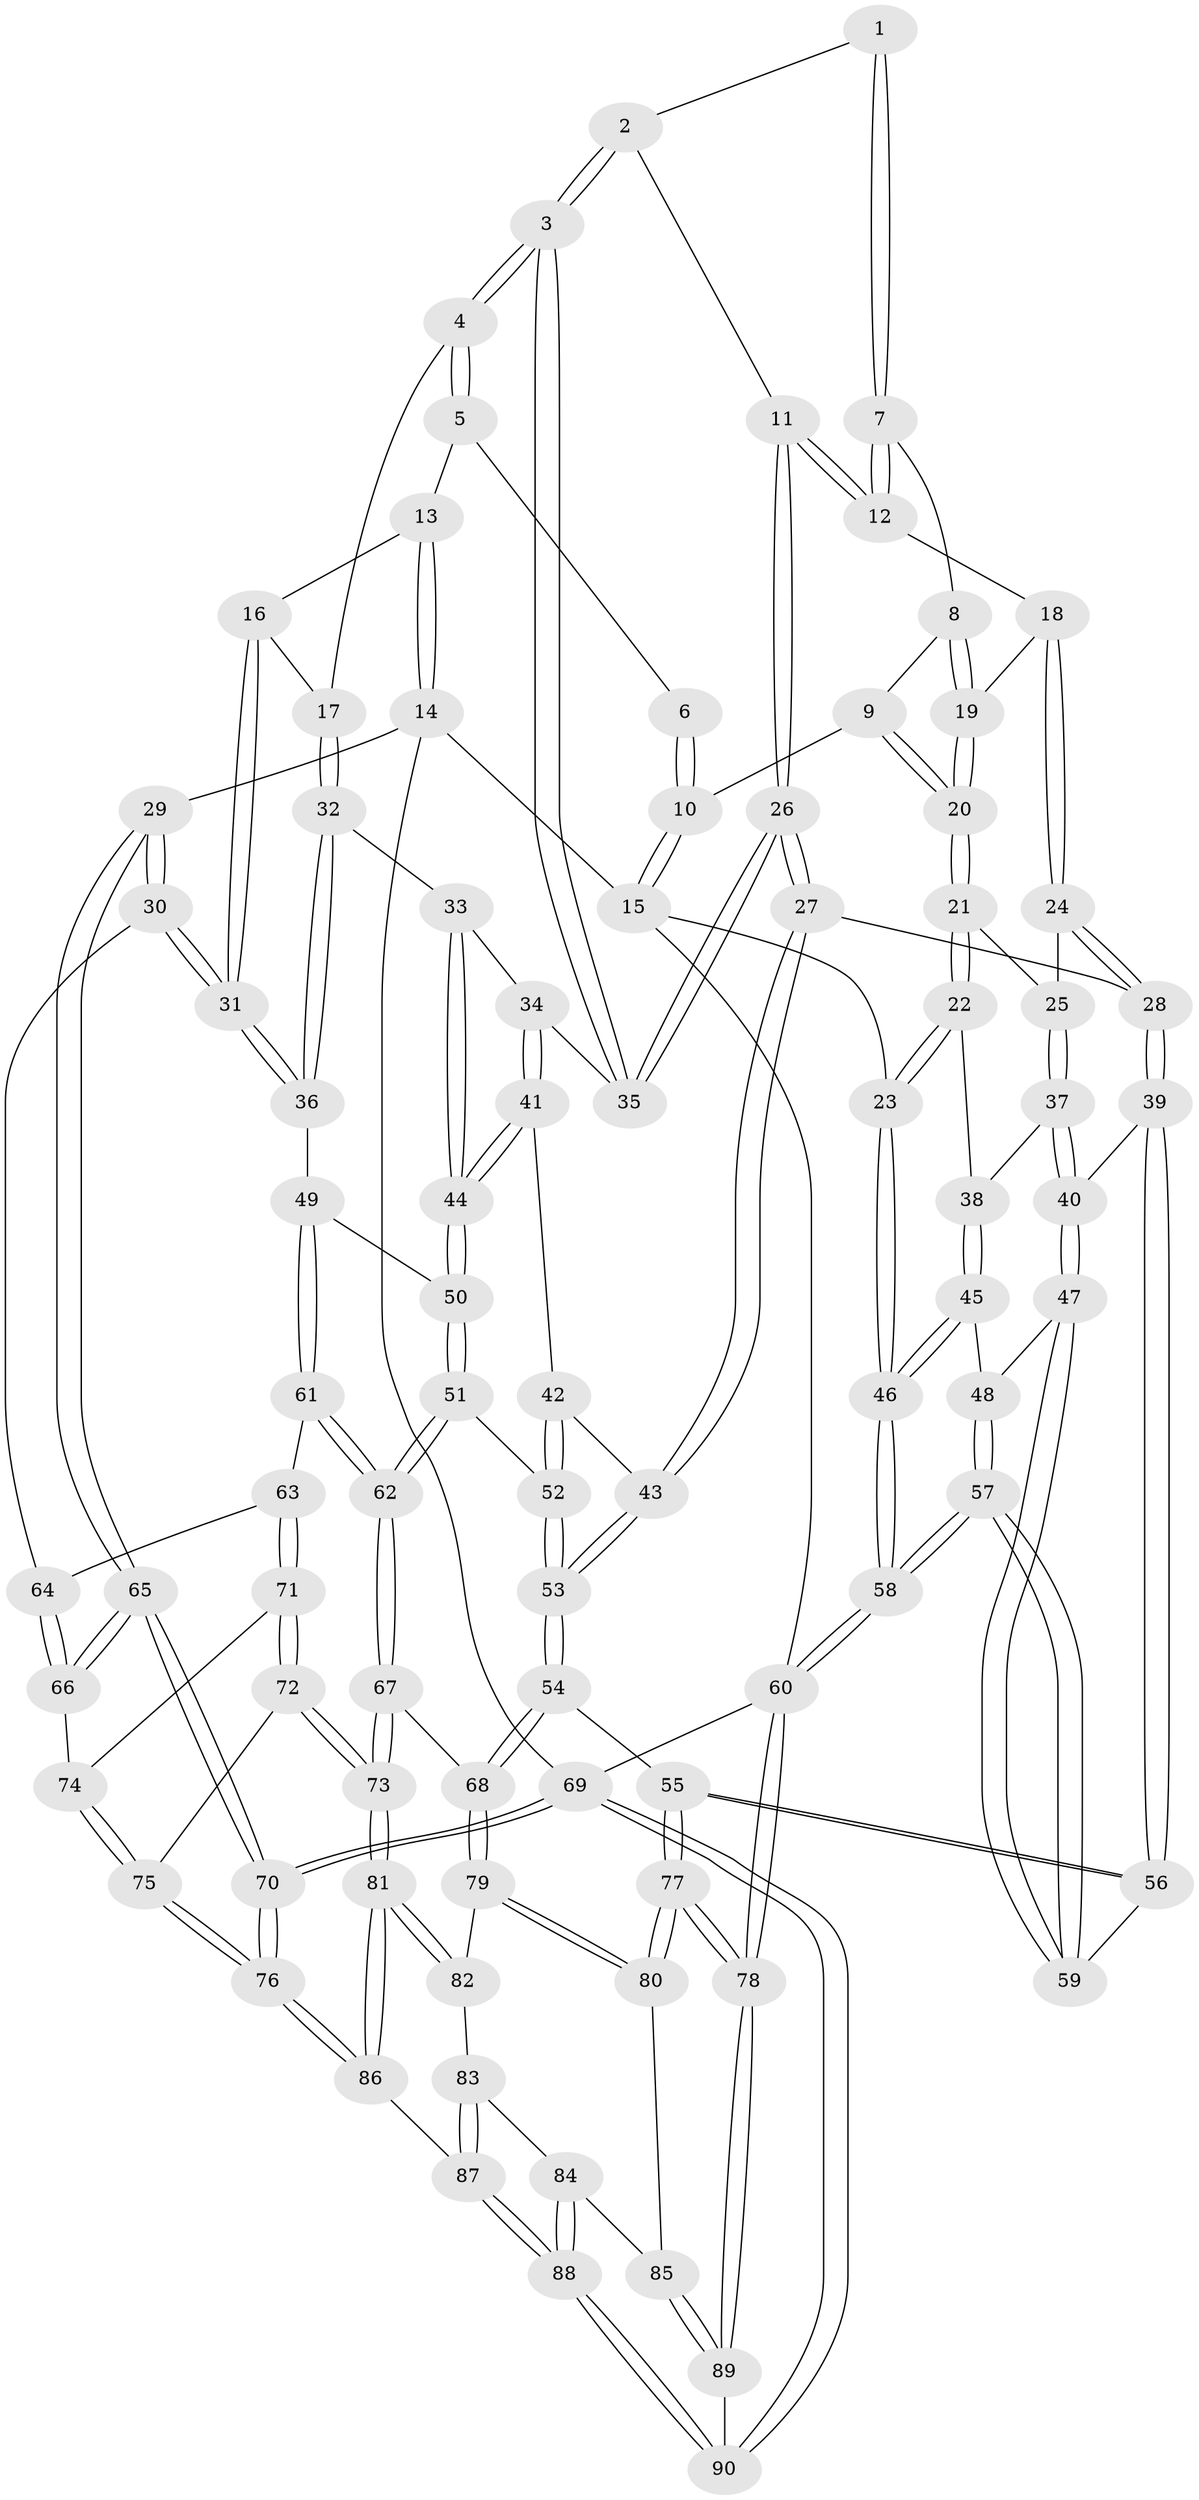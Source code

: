 // Generated by graph-tools (version 1.1) at 2025/03/03/09/25 03:03:21]
// undirected, 90 vertices, 222 edges
graph export_dot {
graph [start="1"]
  node [color=gray90,style=filled];
  1 [pos="+0.2863332826973958+0"];
  2 [pos="+0.3271021677579799+0.03852790777291032"];
  3 [pos="+0.4919788948544751+0.18163958996267093"];
  4 [pos="+0.6196094577984602+0.005649345751269086"];
  5 [pos="+0.6322077137929034+0"];
  6 [pos="+0.2501910639612191+0"];
  7 [pos="+0.25123841146758813+0.10603707185755519"];
  8 [pos="+0.1761751845581239+0.11724235803399669"];
  9 [pos="+0.07718235978108583+0.06444361114077019"];
  10 [pos="+0+0"];
  11 [pos="+0.3357078436982145+0.21266956448652818"];
  12 [pos="+0.253024592982647+0.13049616433364378"];
  13 [pos="+0.860367905264681+0"];
  14 [pos="+1+0"];
  15 [pos="+0+0"];
  16 [pos="+0.853357169524278+0.15748735843223027"];
  17 [pos="+0.7303720347985534+0.1522975180480076"];
  18 [pos="+0.208732074785584+0.17773471579584868"];
  19 [pos="+0.1831441756397393+0.16415342574053657"];
  20 [pos="+0.08813348843201867+0.17115708714295225"];
  21 [pos="+0.08610986047172259+0.18096010022239187"];
  22 [pos="+0.051867965495893405+0.22166187388796046"];
  23 [pos="+0+0.2047003703950087"];
  24 [pos="+0.20973616448542406+0.23922106964592696"];
  25 [pos="+0.17618733437400674+0.2432241348663327"];
  26 [pos="+0.37541123781436164+0.2769115936933574"];
  27 [pos="+0.36981107883402614+0.28696153966699683"];
  28 [pos="+0.2998413534861476+0.29800688251508395"];
  29 [pos="+1+0.2922878985714878"];
  30 [pos="+1+0.2987106770491647"];
  31 [pos="+1+0.2936370280779721"];
  32 [pos="+0.7158999008222381+0.2877284762293163"];
  33 [pos="+0.6664195530273869+0.2913974134517985"];
  34 [pos="+0.5486467442479448+0.24520774530596054"];
  35 [pos="+0.4902997591728177+0.18723881543531046"];
  36 [pos="+0.7292758691689688+0.3021539590447151"];
  37 [pos="+0.13001816036611202+0.3031424947851925"];
  38 [pos="+0.07269174466851891+0.31135500056264087"];
  39 [pos="+0.2283755493981167+0.36180505070233937"];
  40 [pos="+0.21345639640907033+0.36726904898269386"];
  41 [pos="+0.556922394816614+0.3702819948438715"];
  42 [pos="+0.5096826153449288+0.38205882045564254"];
  43 [pos="+0.3722120800795606+0.2937522699292756"];
  44 [pos="+0.5927921059488955+0.39302725597836063"];
  45 [pos="+0.06854261295194074+0.31922915026276066"];
  46 [pos="+0+0.35276924759874234"];
  47 [pos="+0.17350610198539543+0.4099520340228814"];
  48 [pos="+0.07657981670965502+0.376659912475454"];
  49 [pos="+0.7322639488223799+0.4457327149940264"];
  50 [pos="+0.6081748699306496+0.4316244575631116"];
  51 [pos="+0.5430133789198304+0.5152069774923205"];
  52 [pos="+0.4876816206993989+0.4993098721398447"];
  53 [pos="+0.3842816261964227+0.5083199560637188"];
  54 [pos="+0.3381504833041631+0.5608009672252602"];
  55 [pos="+0.3320646402316735+0.5664435568692748"];
  56 [pos="+0.3217181907302531+0.562909330782028"];
  57 [pos="+0+0.6547136367480205"];
  58 [pos="+0+0.7181288803184037"];
  59 [pos="+0.16312977450558896+0.5423570354542492"];
  60 [pos="+0+1"];
  61 [pos="+0.7479197888019042+0.46695077287974035"];
  62 [pos="+0.592305195571918+0.5929300720264041"];
  63 [pos="+0.8035694649595458+0.49929173513179753"];
  64 [pos="+0.8805144712423857+0.4637229650189672"];
  65 [pos="+1+0.6094935122542834"];
  66 [pos="+0.9590334212400038+0.6292090848727289"];
  67 [pos="+0.5966851332963803+0.6300444928628745"];
  68 [pos="+0.5845733869498074+0.6413997495597572"];
  69 [pos="+1+1"];
  70 [pos="+1+1"];
  71 [pos="+0.8018199544895577+0.5391137287951463"];
  72 [pos="+0.7661836830550293+0.6876189013826076"];
  73 [pos="+0.7573496788675221+0.6934206210448105"];
  74 [pos="+0.9534764907411795+0.6317798067425393"];
  75 [pos="+0.8687603337696407+0.7078683933200157"];
  76 [pos="+1+0.8893915957225795"];
  77 [pos="+0.35598390163219534+0.7570880430990645"];
  78 [pos="+0.1126136240320719+1"];
  79 [pos="+0.5283220834665254+0.7117405899857514"];
  80 [pos="+0.470100456733529+0.7510551054338478"];
  81 [pos="+0.7412390394337556+0.7541301494365183"];
  82 [pos="+0.6208671723372222+0.7751120680163843"];
  83 [pos="+0.6103225053358482+0.8144661269833727"];
  84 [pos="+0.5445197317439701+0.8268370902118222"];
  85 [pos="+0.5296251536225451+0.8212869660357114"];
  86 [pos="+0.7427147780738723+0.8301199041735204"];
  87 [pos="+0.7044805984158288+0.9057039987699007"];
  88 [pos="+0.6869356948026332+0.9736131181101226"];
  89 [pos="+0.5066212901302136+1"];
  90 [pos="+0.6787717696633203+1"];
  1 -- 2;
  1 -- 7;
  1 -- 7;
  2 -- 3;
  2 -- 3;
  2 -- 11;
  3 -- 4;
  3 -- 4;
  3 -- 35;
  3 -- 35;
  4 -- 5;
  4 -- 5;
  4 -- 17;
  5 -- 6;
  5 -- 13;
  6 -- 10;
  6 -- 10;
  7 -- 8;
  7 -- 12;
  7 -- 12;
  8 -- 9;
  8 -- 19;
  8 -- 19;
  9 -- 10;
  9 -- 20;
  9 -- 20;
  10 -- 15;
  10 -- 15;
  11 -- 12;
  11 -- 12;
  11 -- 26;
  11 -- 26;
  12 -- 18;
  13 -- 14;
  13 -- 14;
  13 -- 16;
  14 -- 15;
  14 -- 29;
  14 -- 69;
  15 -- 23;
  15 -- 60;
  16 -- 17;
  16 -- 31;
  16 -- 31;
  17 -- 32;
  17 -- 32;
  18 -- 19;
  18 -- 24;
  18 -- 24;
  19 -- 20;
  19 -- 20;
  20 -- 21;
  20 -- 21;
  21 -- 22;
  21 -- 22;
  21 -- 25;
  22 -- 23;
  22 -- 23;
  22 -- 38;
  23 -- 46;
  23 -- 46;
  24 -- 25;
  24 -- 28;
  24 -- 28;
  25 -- 37;
  25 -- 37;
  26 -- 27;
  26 -- 27;
  26 -- 35;
  26 -- 35;
  27 -- 28;
  27 -- 43;
  27 -- 43;
  28 -- 39;
  28 -- 39;
  29 -- 30;
  29 -- 30;
  29 -- 65;
  29 -- 65;
  30 -- 31;
  30 -- 31;
  30 -- 64;
  31 -- 36;
  31 -- 36;
  32 -- 33;
  32 -- 36;
  32 -- 36;
  33 -- 34;
  33 -- 44;
  33 -- 44;
  34 -- 35;
  34 -- 41;
  34 -- 41;
  36 -- 49;
  37 -- 38;
  37 -- 40;
  37 -- 40;
  38 -- 45;
  38 -- 45;
  39 -- 40;
  39 -- 56;
  39 -- 56;
  40 -- 47;
  40 -- 47;
  41 -- 42;
  41 -- 44;
  41 -- 44;
  42 -- 43;
  42 -- 52;
  42 -- 52;
  43 -- 53;
  43 -- 53;
  44 -- 50;
  44 -- 50;
  45 -- 46;
  45 -- 46;
  45 -- 48;
  46 -- 58;
  46 -- 58;
  47 -- 48;
  47 -- 59;
  47 -- 59;
  48 -- 57;
  48 -- 57;
  49 -- 50;
  49 -- 61;
  49 -- 61;
  50 -- 51;
  50 -- 51;
  51 -- 52;
  51 -- 62;
  51 -- 62;
  52 -- 53;
  52 -- 53;
  53 -- 54;
  53 -- 54;
  54 -- 55;
  54 -- 68;
  54 -- 68;
  55 -- 56;
  55 -- 56;
  55 -- 77;
  55 -- 77;
  56 -- 59;
  57 -- 58;
  57 -- 58;
  57 -- 59;
  57 -- 59;
  58 -- 60;
  58 -- 60;
  60 -- 78;
  60 -- 78;
  60 -- 69;
  61 -- 62;
  61 -- 62;
  61 -- 63;
  62 -- 67;
  62 -- 67;
  63 -- 64;
  63 -- 71;
  63 -- 71;
  64 -- 66;
  64 -- 66;
  65 -- 66;
  65 -- 66;
  65 -- 70;
  65 -- 70;
  66 -- 74;
  67 -- 68;
  67 -- 73;
  67 -- 73;
  68 -- 79;
  68 -- 79;
  69 -- 70;
  69 -- 70;
  69 -- 90;
  69 -- 90;
  70 -- 76;
  70 -- 76;
  71 -- 72;
  71 -- 72;
  71 -- 74;
  72 -- 73;
  72 -- 73;
  72 -- 75;
  73 -- 81;
  73 -- 81;
  74 -- 75;
  74 -- 75;
  75 -- 76;
  75 -- 76;
  76 -- 86;
  76 -- 86;
  77 -- 78;
  77 -- 78;
  77 -- 80;
  77 -- 80;
  78 -- 89;
  78 -- 89;
  79 -- 80;
  79 -- 80;
  79 -- 82;
  80 -- 85;
  81 -- 82;
  81 -- 82;
  81 -- 86;
  81 -- 86;
  82 -- 83;
  83 -- 84;
  83 -- 87;
  83 -- 87;
  84 -- 85;
  84 -- 88;
  84 -- 88;
  85 -- 89;
  85 -- 89;
  86 -- 87;
  87 -- 88;
  87 -- 88;
  88 -- 90;
  88 -- 90;
  89 -- 90;
}
